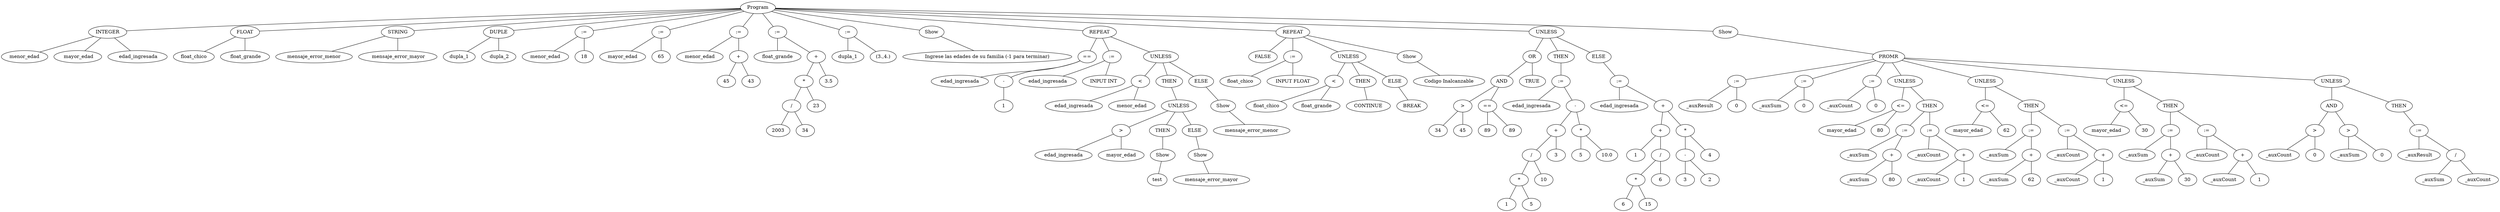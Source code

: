 graph G {nodo_1668604491[label="Program"]
nodo_1767057282[label="INTEGER"]
nodo_1668604491--nodo_1767057282
nodo_944224932[label="menor_edad"]
nodo_1767057282--nodo_944224932
nodo_1306079179[label=" mayor_edad"]
nodo_1767057282--nodo_1306079179
nodo_1550168366[label=" edad_ingresada"]
nodo_1767057282--nodo_1550168366
nodo_1301128353[label="FLOAT"]
nodo_1668604491--nodo_1301128353
nodo_407336531[label="float_chico"]
nodo_1301128353--nodo_407336531
nodo_491810149[label=" float_grande"]
nodo_1301128353--nodo_491810149
nodo_1024652709[label="STRING"]
nodo_1668604491--nodo_1024652709
nodo_435404403[label="mensaje_error_menor"]
nodo_1024652709--nodo_435404403
nodo_1760465058[label=" mensaje_error_mayor"]
nodo_1024652709--nodo_1760465058
nodo_875702805[label="DUPLE"]
nodo_1668604491--nodo_875702805
nodo_1270388226[label="dupla_1"]
nodo_875702805--nodo_1270388226
nodo_1428021589[label=" dupla_2"]
nodo_875702805--nodo_1428021589
nodo_1925635741[label=":="]
nodo_1668604491--nodo_1925635741
nodo_1369038243[label="menor_edad"]
nodo_1925635741--nodo_1369038243
nodo_305350239[label="18"]
nodo_1925635741--nodo_305350239
nodo_1755879062[label=":="]
nodo_1668604491--nodo_1755879062
nodo_1299070130[label="mayor_edad"]
nodo_1755879062--nodo_1299070130
nodo_1612789107[label="65"]
nodo_1755879062--nodo_1612789107
nodo_2055888773[label=":="]
nodo_1668604491--nodo_2055888773
nodo_1122610075[label="menor_edad"]
nodo_2055888773--nodo_1122610075
nodo_588640081[label="+"]
nodo_2055888773--nodo_588640081
nodo_305625036[label="45"]
nodo_588640081--nodo_305625036
nodo_2069119572[label="43"]
nodo_588640081--nodo_2069119572
nodo_1862422984[label=":="]
nodo_1668604491--nodo_1862422984
nodo_2026175962[label="float_grande"]
nodo_1862422984--nodo_2026175962
nodo_776552628[label="+"]
nodo_1862422984--nodo_776552628
nodo_636919377[label="*"]
nodo_776552628--nodo_636919377
nodo_193574285[label="/"]
nodo_636919377--nodo_193574285
nodo_237408093[label="2003"]
nodo_193574285--nodo_237408093
nodo_800374213[label="34"]
nodo_193574285--nodo_800374213
nodo_837783494[label="23"]
nodo_636919377--nodo_837783494
nodo_1670734527[label="3.5"]
nodo_776552628--nodo_1670734527
nodo_920603544[label=":="]
nodo_1668604491--nodo_920603544
nodo_1731150756[label="dupla_1"]
nodo_920603544--nodo_1731150756
nodo_2123845231[label="(3.,4.)"]
nodo_920603544--nodo_2123845231
nodo_788952720[label="Show"]
nodo_1668604491--nodo_788952720
nodo_1528330335[label="Ingrese las edades de su familia (-1 para terminar)"]
nodo_788952720--nodo_1528330335
nodo_1926505594[label="REPEAT"]
nodo_1668604491--nodo_1926505594
nodo_121778574[label="=="]
nodo_1926505594--nodo_121778574
nodo_1043807741[label="edad_ingresada"]
nodo_121778574--nodo_1043807741
nodo_1916069[label="-"]
nodo_121778574--nodo_1916069
nodo_3278348[label="1"]
nodo_1916069--nodo_3278348
nodo_1257969405[label=":="]
nodo_1926505594--nodo_1257969405
nodo_1419949524[label="edad_ingresada"]
nodo_1257969405--nodo_1419949524
nodo_669623374[label="INPUT INT"]
nodo_1257969405--nodo_669623374
nodo_732427868[label="UNLESS"]
nodo_1926505594--nodo_732427868
nodo_204233127[label="<"]
nodo_732427868--nodo_204233127
nodo_1448434628[label="edad_ingresada"]
nodo_204233127--nodo_1448434628
nodo_144971726[label="menor_edad"]
nodo_204233127--nodo_144971726
nodo_198686903[label="THEN"]
nodo_732427868--nodo_198686903
nodo_526055[label="UNLESS"]
nodo_198686903--nodo_526055
nodo_2017326159[label=">"]
nodo_526055--nodo_2017326159
nodo_1138079406[label="edad_ingresada"]
nodo_2017326159--nodo_1138079406
nodo_769273362[label="mayor_edad"]
nodo_2017326159--nodo_769273362
nodo_377022474[label="THEN"]
nodo_526055--nodo_377022474
nodo_665029307[label="Show"]
nodo_377022474--nodo_665029307
nodo_238723098[label="test"]
nodo_665029307--nodo_238723098
nodo_1333245980[label="ELSE"]
nodo_526055--nodo_1333245980
nodo_1291686494[label="Show"]
nodo_1333245980--nodo_1291686494
nodo_1542818531[label="mensaje_error_mayor"]
nodo_1291686494--nodo_1542818531
nodo_2043913029[label="ELSE"]
nodo_732427868--nodo_2043913029
nodo_1457040169[label="Show"]
nodo_2043913029--nodo_1457040169
nodo_279356504[label="mensaje_error_menor"]
nodo_1457040169--nodo_279356504
nodo_1732650067[label="REPEAT"]
nodo_1668604491--nodo_1732650067
nodo_1173313582[label="FALSE"]
nodo_1732650067--nodo_1173313582
nodo_1910629463[label=":="]
nodo_1732650067--nodo_1910629463
nodo_683293901[label="float_chico"]
nodo_1910629463--nodo_683293901
nodo_1686939119[label="INPUT FLOAT"]
nodo_1910629463--nodo_1686939119
nodo_1983644847[label="UNLESS"]
nodo_1732650067--nodo_1983644847
nodo_373999171[label="<"]
nodo_1983644847--nodo_373999171
nodo_1145872795[label="float_chico"]
nodo_373999171--nodo_1145872795
nodo_392735388[label="float_grande"]
nodo_373999171--nodo_392735388
nodo_1935369136[label="THEN"]
nodo_1983644847--nodo_1935369136
nodo_469242009[label="CONTINUE"]
nodo_1935369136--nodo_469242009
nodo_18776735[label="ELSE"]
nodo_1983644847--nodo_18776735
nodo_154748625[label="BREAK"]
nodo_18776735--nodo_154748625
nodo_867451544[label="Show"]
nodo_1732650067--nodo_867451544
nodo_1706283122[label="Codigo Inalcanzable"]
nodo_867451544--nodo_1706283122
nodo_1666016021[label="UNLESS"]
nodo_1668604491--nodo_1666016021
nodo_1860125524[label="OR"]
nodo_1666016021--nodo_1860125524
nodo_699211179[label="AND"]
nodo_1860125524--nodo_699211179
nodo_1143265622[label=">"]
nodo_699211179--nodo_1143265622
nodo_893963029[label="34"]
nodo_1143265622--nodo_893963029
nodo_182045626[label="45"]
nodo_1143265622--nodo_182045626
nodo_1203337247[label="=="]
nodo_699211179--nodo_1203337247
nodo_1643472921[label="89"]
nodo_1203337247--nodo_1643472921
nodo_624290694[label="89"]
nodo_1203337247--nodo_624290694
nodo_634974351[label="TRUE"]
nodo_1860125524--nodo_634974351
nodo_479642717[label="THEN"]
nodo_1666016021--nodo_479642717
nodo_406818033[label=":="]
nodo_479642717--nodo_406818033
nodo_880308892[label="edad_ingresada"]
nodo_406818033--nodo_880308892
nodo_97924714[label="-"]
nodo_406818033--nodo_97924714
nodo_12826351[label="+"]
nodo_97924714--nodo_12826351
nodo_945231542[label="/"]
nodo_12826351--nodo_945231542
nodo_742842318[label="*"]
nodo_945231542--nodo_742842318
nodo_2039932071[label="1"]
nodo_742842318--nodo_2039932071
nodo_941092475[label="5"]
nodo_742842318--nodo_941092475
nodo_1982494472[label="10"]
nodo_945231542--nodo_1982494472
nodo_1060393969[label="3"]
nodo_12826351--nodo_1060393969
nodo_494261981[label="*"]
nodo_97924714--nodo_494261981
nodo_630608758[label="5"]
nodo_494261981--nodo_630608758
nodo_2220795[label="10.0"]
nodo_494261981--nodo_2220795
nodo_1090979062[label="ELSE"]
nodo_1666016021--nodo_1090979062
nodo_487600605[label=":="]
nodo_1090979062--nodo_487600605
nodo_978091236[label="edad_ingresada"]
nodo_487600605--nodo_978091236
nodo_1507960993[label="+"]
nodo_487600605--nodo_1507960993
nodo_961117183[label="+"]
nodo_1507960993--nodo_961117183
nodo_735011349[label="1"]
nodo_961117183--nodo_735011349
nodo_1648109161[label="/"]
nodo_961117183--nodo_1648109161
nodo_148968946[label="*"]
nodo_1648109161--nodo_148968946
nodo_1477205137[label="6"]
nodo_148968946--nodo_1477205137
nodo_1826444444[label="15"]
nodo_148968946--nodo_1826444444
nodo_1491996977[label="6"]
nodo_1648109161--nodo_1491996977
nodo_1665628884[label="*"]
nodo_1507960993--nodo_1665628884
nodo_1287832256[label="-"]
nodo_1665628884--nodo_1287832256
nodo_1682171654[label="3"]
nodo_1287832256--nodo_1682171654
nodo_1686970617[label="2"]
nodo_1287832256--nodo_1686970617
nodo_877535079[label="4"]
nodo_1665628884--nodo_877535079
nodo_1831016718[label="Show"]
nodo_1668604491--nodo_1831016718
nodo_827147437[label="PROMR"]
nodo_1831016718--nodo_827147437
nodo_282256348[label=":="]
nodo_827147437--nodo_282256348
nodo_1741266888[label="_auxResult"]
nodo_282256348--nodo_1741266888
nodo_512759667[label="0"]
nodo_282256348--nodo_512759667
nodo_1197667097[label=":="]
nodo_827147437--nodo_1197667097
nodo_1076438058[label="_auxSum"]
nodo_1197667097--nodo_1076438058
nodo_1807074360[label="0"]
nodo_1197667097--nodo_1807074360
nodo_1971355058[label=":="]
nodo_827147437--nodo_1971355058
nodo_631939616[label="_auxCount"]
nodo_1971355058--nodo_631939616
nodo_749460171[label="0"]
nodo_1971355058--nodo_749460171
nodo_1769623394[label="UNLESS"]
nodo_827147437--nodo_1769623394
nodo_534888978[label="<="]
nodo_1769623394--nodo_534888978
nodo_1865074796[label="mayor_edad"]
nodo_534888978--nodo_1865074796
nodo_488975040[label="80"]
nodo_534888978--nodo_488975040
nodo_647980889[label="THEN"]
nodo_1769623394--nodo_647980889
nodo_939507914[label=":="]
nodo_647980889--nodo_939507914
nodo_237967345[label="_auxSum"]
nodo_939507914--nodo_237967345
nodo_988303326[label="+"]
nodo_939507914--nodo_988303326
nodo_1737511541[label="_auxSum"]
nodo_988303326--nodo_1737511541
nodo_773863389[label="80"]
nodo_988303326--nodo_773863389
nodo_1489386871[label=":="]
nodo_647980889--nodo_1489386871
nodo_547888910[label="_auxCount"]
nodo_1489386871--nodo_547888910
nodo_1162801812[label="+"]
nodo_1489386871--nodo_1162801812
nodo_1795144511[label="_auxCount"]
nodo_1162801812--nodo_1795144511
nodo_62594706[label="1"]
nodo_1162801812--nodo_62594706
nodo_1661673860[label="UNLESS"]
nodo_827147437--nodo_1661673860
nodo_1373877539[label="<="]
nodo_1661673860--nodo_1373877539
nodo_1179830883[label="mayor_edad"]
nodo_1373877539--nodo_1179830883
nodo_499516341[label="62"]
nodo_1373877539--nodo_499516341
nodo_662378120[label="THEN"]
nodo_1661673860--nodo_662378120
nodo_1811805673[label=":="]
nodo_662378120--nodo_1811805673
nodo_992754471[label="_auxSum"]
nodo_1811805673--nodo_992754471
nodo_375016540[label="+"]
nodo_1811805673--nodo_375016540
nodo_1768605513[label="_auxSum"]
nodo_375016540--nodo_1768605513
nodo_1832658224[label="62"]
nodo_375016540--nodo_1832658224
nodo_932437683[label=":="]
nodo_662378120--nodo_932437683
nodo_1945062577[label="_auxCount"]
nodo_932437683--nodo_1945062577
nodo_1283497226[label="+"]
nodo_932437683--nodo_1283497226
nodo_1075389455[label="_auxCount"]
nodo_1283497226--nodo_1075389455
nodo_1775639801[label="1"]
nodo_1283497226--nodo_1775639801
nodo_1616207798[label="UNLESS"]
nodo_827147437--nodo_1616207798
nodo_678819451[label="<="]
nodo_1616207798--nodo_678819451
nodo_558208550[label="mayor_edad"]
nodo_678819451--nodo_558208550
nodo_2024634147[label="30"]
nodo_678819451--nodo_2024634147
nodo_852438895[label="THEN"]
nodo_1616207798--nodo_852438895
nodo_898548067[label=":="]
nodo_852438895--nodo_898548067
nodo_947357010[label="_auxSum"]
nodo_898548067--nodo_947357010
nodo_737208592[label="+"]
nodo_898548067--nodo_737208592
nodo_1611599702[label="_auxSum"]
nodo_737208592--nodo_1611599702
nodo_592011245[label="30"]
nodo_737208592--nodo_592011245
nodo_655360963[label=":="]
nodo_852438895--nodo_655360963
nodo_184862296[label="_auxCount"]
nodo_655360963--nodo_184862296
nodo_325651921[label="+"]
nodo_655360963--nodo_325651921
nodo_2050395750[label="_auxCount"]
nodo_325651921--nodo_2050395750
nodo_1562346744[label="1"]
nodo_325651921--nodo_1562346744
nodo_1879355141[label="UNLESS"]
nodo_827147437--nodo_1879355141
nodo_727200593[label="AND"]
nodo_1879355141--nodo_727200593
nodo_1699995106[label=">"]
nodo_727200593--nodo_1699995106
nodo_1145748980[label="_auxCount"]
nodo_1699995106--nodo_1145748980
nodo_300113663[label="0"]
nodo_1699995106--nodo_300113663
nodo_2068522281[label=">"]
nodo_727200593--nodo_2068522281
nodo_9198447[label="_auxSum"]
nodo_2068522281--nodo_9198447
nodo_297329559[label="0"]
nodo_2068522281--nodo_297329559
nodo_447169529[label="THEN"]
nodo_1879355141--nodo_447169529
nodo_954687465[label=":="]
nodo_447169529--nodo_954687465
nodo_1523727545[label="_auxResult"]
nodo_954687465--nodo_1523727545
nodo_203479087[label="/"]
nodo_954687465--nodo_203479087
nodo_741931737[label="_auxSum"]
nodo_203479087--nodo_741931737
nodo_782430368[label="_auxCount"]
nodo_203479087--nodo_782430368
}
